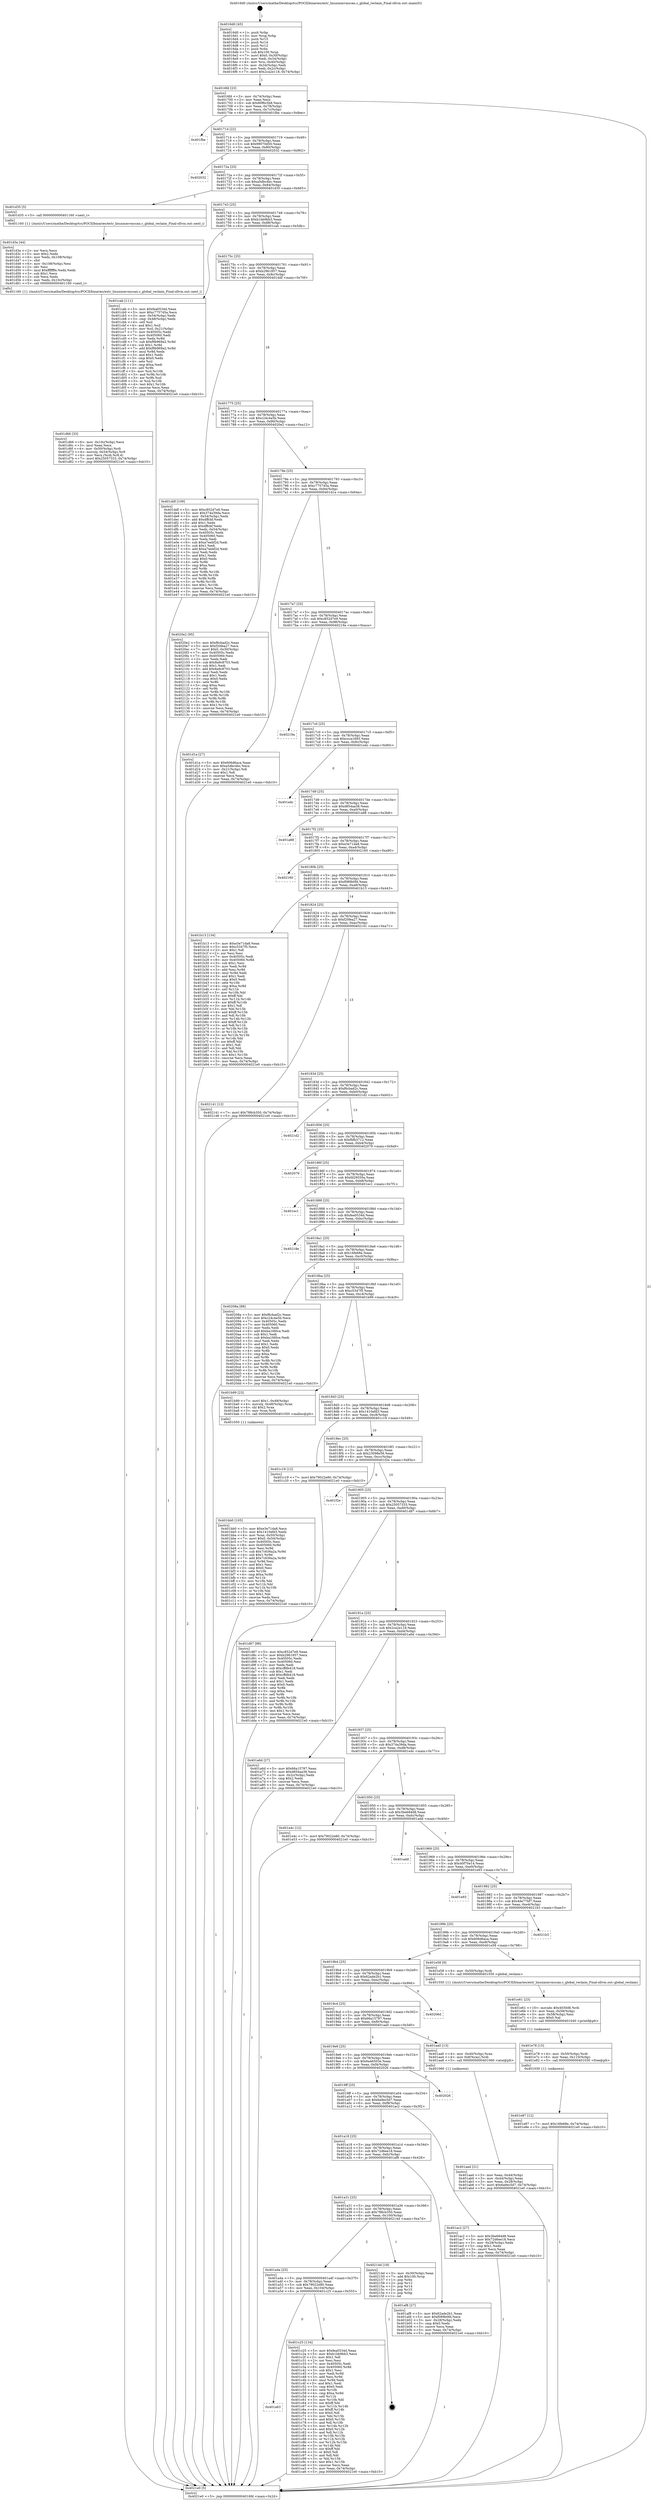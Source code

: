 digraph "0x4016d0" {
  label = "0x4016d0 (/mnt/c/Users/mathe/Desktop/tcc/POCII/binaries/extr_linuxmmvmscan.c_global_reclaim_Final-ollvm.out::main(0))"
  labelloc = "t"
  node[shape=record]

  Entry [label="",width=0.3,height=0.3,shape=circle,fillcolor=black,style=filled]
  "0x4016fd" [label="{
     0x4016fd [23]\l
     | [instrs]\l
     &nbsp;&nbsp;0x4016fd \<+3\>: mov -0x74(%rbp),%eax\l
     &nbsp;&nbsp;0x401700 \<+2\>: mov %eax,%ecx\l
     &nbsp;&nbsp;0x401702 \<+6\>: sub $0x80f6c5b8,%ecx\l
     &nbsp;&nbsp;0x401708 \<+3\>: mov %eax,-0x78(%rbp)\l
     &nbsp;&nbsp;0x40170b \<+3\>: mov %ecx,-0x7c(%rbp)\l
     &nbsp;&nbsp;0x40170e \<+6\>: je 0000000000401fbe \<main+0x8ee\>\l
  }"]
  "0x401fbe" [label="{
     0x401fbe\l
  }", style=dashed]
  "0x401714" [label="{
     0x401714 [22]\l
     | [instrs]\l
     &nbsp;&nbsp;0x401714 \<+5\>: jmp 0000000000401719 \<main+0x49\>\l
     &nbsp;&nbsp;0x401719 \<+3\>: mov -0x78(%rbp),%eax\l
     &nbsp;&nbsp;0x40171c \<+5\>: sub $0x99070d50,%eax\l
     &nbsp;&nbsp;0x401721 \<+3\>: mov %eax,-0x80(%rbp)\l
     &nbsp;&nbsp;0x401724 \<+6\>: je 0000000000402032 \<main+0x962\>\l
  }"]
  Exit [label="",width=0.3,height=0.3,shape=circle,fillcolor=black,style=filled,peripheries=2]
  "0x402032" [label="{
     0x402032\l
  }", style=dashed]
  "0x40172a" [label="{
     0x40172a [25]\l
     | [instrs]\l
     &nbsp;&nbsp;0x40172a \<+5\>: jmp 000000000040172f \<main+0x5f\>\l
     &nbsp;&nbsp;0x40172f \<+3\>: mov -0x78(%rbp),%eax\l
     &nbsp;&nbsp;0x401732 \<+5\>: sub $0xa5dbc4bc,%eax\l
     &nbsp;&nbsp;0x401737 \<+6\>: mov %eax,-0x84(%rbp)\l
     &nbsp;&nbsp;0x40173d \<+6\>: je 0000000000401d35 \<main+0x665\>\l
  }"]
  "0x401e87" [label="{
     0x401e87 [12]\l
     | [instrs]\l
     &nbsp;&nbsp;0x401e87 \<+7\>: movl $0x16fe68e,-0x74(%rbp)\l
     &nbsp;&nbsp;0x401e8e \<+5\>: jmp 00000000004021e0 \<main+0xb10\>\l
  }"]
  "0x401d35" [label="{
     0x401d35 [5]\l
     | [instrs]\l
     &nbsp;&nbsp;0x401d35 \<+5\>: call 0000000000401160 \<next_i\>\l
     | [calls]\l
     &nbsp;&nbsp;0x401160 \{1\} (/mnt/c/Users/mathe/Desktop/tcc/POCII/binaries/extr_linuxmmvmscan.c_global_reclaim_Final-ollvm.out::next_i)\l
  }"]
  "0x401743" [label="{
     0x401743 [25]\l
     | [instrs]\l
     &nbsp;&nbsp;0x401743 \<+5\>: jmp 0000000000401748 \<main+0x78\>\l
     &nbsp;&nbsp;0x401748 \<+3\>: mov -0x78(%rbp),%eax\l
     &nbsp;&nbsp;0x40174b \<+5\>: sub $0xb1bb9bb3,%eax\l
     &nbsp;&nbsp;0x401750 \<+6\>: mov %eax,-0x88(%rbp)\l
     &nbsp;&nbsp;0x401756 \<+6\>: je 0000000000401cab \<main+0x5db\>\l
  }"]
  "0x401e78" [label="{
     0x401e78 [15]\l
     | [instrs]\l
     &nbsp;&nbsp;0x401e78 \<+4\>: mov -0x50(%rbp),%rdi\l
     &nbsp;&nbsp;0x401e7c \<+6\>: mov %eax,-0x110(%rbp)\l
     &nbsp;&nbsp;0x401e82 \<+5\>: call 0000000000401030 \<free@plt\>\l
     | [calls]\l
     &nbsp;&nbsp;0x401030 \{1\} (unknown)\l
  }"]
  "0x401cab" [label="{
     0x401cab [111]\l
     | [instrs]\l
     &nbsp;&nbsp;0x401cab \<+5\>: mov $0xfea0534d,%eax\l
     &nbsp;&nbsp;0x401cb0 \<+5\>: mov $0xc775745a,%ecx\l
     &nbsp;&nbsp;0x401cb5 \<+3\>: mov -0x54(%rbp),%edx\l
     &nbsp;&nbsp;0x401cb8 \<+3\>: cmp -0x48(%rbp),%edx\l
     &nbsp;&nbsp;0x401cbb \<+4\>: setl %sil\l
     &nbsp;&nbsp;0x401cbf \<+4\>: and $0x1,%sil\l
     &nbsp;&nbsp;0x401cc3 \<+4\>: mov %sil,-0x21(%rbp)\l
     &nbsp;&nbsp;0x401cc7 \<+7\>: mov 0x40505c,%edx\l
     &nbsp;&nbsp;0x401cce \<+7\>: mov 0x405060,%edi\l
     &nbsp;&nbsp;0x401cd5 \<+3\>: mov %edx,%r8d\l
     &nbsp;&nbsp;0x401cd8 \<+7\>: sub $0xf9b969a2,%r8d\l
     &nbsp;&nbsp;0x401cdf \<+4\>: sub $0x1,%r8d\l
     &nbsp;&nbsp;0x401ce3 \<+7\>: add $0xf9b969a2,%r8d\l
     &nbsp;&nbsp;0x401cea \<+4\>: imul %r8d,%edx\l
     &nbsp;&nbsp;0x401cee \<+3\>: and $0x1,%edx\l
     &nbsp;&nbsp;0x401cf1 \<+3\>: cmp $0x0,%edx\l
     &nbsp;&nbsp;0x401cf4 \<+4\>: sete %sil\l
     &nbsp;&nbsp;0x401cf8 \<+3\>: cmp $0xa,%edi\l
     &nbsp;&nbsp;0x401cfb \<+4\>: setl %r9b\l
     &nbsp;&nbsp;0x401cff \<+3\>: mov %sil,%r10b\l
     &nbsp;&nbsp;0x401d02 \<+3\>: and %r9b,%r10b\l
     &nbsp;&nbsp;0x401d05 \<+3\>: xor %r9b,%sil\l
     &nbsp;&nbsp;0x401d08 \<+3\>: or %sil,%r10b\l
     &nbsp;&nbsp;0x401d0b \<+4\>: test $0x1,%r10b\l
     &nbsp;&nbsp;0x401d0f \<+3\>: cmovne %ecx,%eax\l
     &nbsp;&nbsp;0x401d12 \<+3\>: mov %eax,-0x74(%rbp)\l
     &nbsp;&nbsp;0x401d15 \<+5\>: jmp 00000000004021e0 \<main+0xb10\>\l
  }"]
  "0x40175c" [label="{
     0x40175c [25]\l
     | [instrs]\l
     &nbsp;&nbsp;0x40175c \<+5\>: jmp 0000000000401761 \<main+0x91\>\l
     &nbsp;&nbsp;0x401761 \<+3\>: mov -0x78(%rbp),%eax\l
     &nbsp;&nbsp;0x401764 \<+5\>: sub $0xb2961857,%eax\l
     &nbsp;&nbsp;0x401769 \<+6\>: mov %eax,-0x8c(%rbp)\l
     &nbsp;&nbsp;0x40176f \<+6\>: je 0000000000401ddf \<main+0x70f\>\l
  }"]
  "0x401e61" [label="{
     0x401e61 [23]\l
     | [instrs]\l
     &nbsp;&nbsp;0x401e61 \<+10\>: movabs $0x4030d6,%rdi\l
     &nbsp;&nbsp;0x401e6b \<+3\>: mov %eax,-0x58(%rbp)\l
     &nbsp;&nbsp;0x401e6e \<+3\>: mov -0x58(%rbp),%esi\l
     &nbsp;&nbsp;0x401e71 \<+2\>: mov $0x0,%al\l
     &nbsp;&nbsp;0x401e73 \<+5\>: call 0000000000401040 \<printf@plt\>\l
     | [calls]\l
     &nbsp;&nbsp;0x401040 \{1\} (unknown)\l
  }"]
  "0x401ddf" [label="{
     0x401ddf [109]\l
     | [instrs]\l
     &nbsp;&nbsp;0x401ddf \<+5\>: mov $0xc852d7e9,%eax\l
     &nbsp;&nbsp;0x401de4 \<+5\>: mov $0x374a39da,%ecx\l
     &nbsp;&nbsp;0x401de9 \<+3\>: mov -0x54(%rbp),%edx\l
     &nbsp;&nbsp;0x401dec \<+6\>: add $0xdffcbf,%edx\l
     &nbsp;&nbsp;0x401df2 \<+3\>: add $0x1,%edx\l
     &nbsp;&nbsp;0x401df5 \<+6\>: sub $0xdffcbf,%edx\l
     &nbsp;&nbsp;0x401dfb \<+3\>: mov %edx,-0x54(%rbp)\l
     &nbsp;&nbsp;0x401dfe \<+7\>: mov 0x40505c,%edx\l
     &nbsp;&nbsp;0x401e05 \<+7\>: mov 0x405060,%esi\l
     &nbsp;&nbsp;0x401e0c \<+2\>: mov %edx,%edi\l
     &nbsp;&nbsp;0x401e0e \<+6\>: sub $0xa7eebf2d,%edi\l
     &nbsp;&nbsp;0x401e14 \<+3\>: sub $0x1,%edi\l
     &nbsp;&nbsp;0x401e17 \<+6\>: add $0xa7eebf2d,%edi\l
     &nbsp;&nbsp;0x401e1d \<+3\>: imul %edi,%edx\l
     &nbsp;&nbsp;0x401e20 \<+3\>: and $0x1,%edx\l
     &nbsp;&nbsp;0x401e23 \<+3\>: cmp $0x0,%edx\l
     &nbsp;&nbsp;0x401e26 \<+4\>: sete %r8b\l
     &nbsp;&nbsp;0x401e2a \<+3\>: cmp $0xa,%esi\l
     &nbsp;&nbsp;0x401e2d \<+4\>: setl %r9b\l
     &nbsp;&nbsp;0x401e31 \<+3\>: mov %r8b,%r10b\l
     &nbsp;&nbsp;0x401e34 \<+3\>: and %r9b,%r10b\l
     &nbsp;&nbsp;0x401e37 \<+3\>: xor %r9b,%r8b\l
     &nbsp;&nbsp;0x401e3a \<+3\>: or %r8b,%r10b\l
     &nbsp;&nbsp;0x401e3d \<+4\>: test $0x1,%r10b\l
     &nbsp;&nbsp;0x401e41 \<+3\>: cmovne %ecx,%eax\l
     &nbsp;&nbsp;0x401e44 \<+3\>: mov %eax,-0x74(%rbp)\l
     &nbsp;&nbsp;0x401e47 \<+5\>: jmp 00000000004021e0 \<main+0xb10\>\l
  }"]
  "0x401775" [label="{
     0x401775 [25]\l
     | [instrs]\l
     &nbsp;&nbsp;0x401775 \<+5\>: jmp 000000000040177a \<main+0xaa\>\l
     &nbsp;&nbsp;0x40177a \<+3\>: mov -0x78(%rbp),%eax\l
     &nbsp;&nbsp;0x40177d \<+5\>: sub $0xc24c4a5b,%eax\l
     &nbsp;&nbsp;0x401782 \<+6\>: mov %eax,-0x90(%rbp)\l
     &nbsp;&nbsp;0x401788 \<+6\>: je 00000000004020e2 \<main+0xa12\>\l
  }"]
  "0x401d66" [label="{
     0x401d66 [33]\l
     | [instrs]\l
     &nbsp;&nbsp;0x401d66 \<+6\>: mov -0x10c(%rbp),%ecx\l
     &nbsp;&nbsp;0x401d6c \<+3\>: imul %eax,%ecx\l
     &nbsp;&nbsp;0x401d6f \<+4\>: mov -0x50(%rbp),%rdi\l
     &nbsp;&nbsp;0x401d73 \<+4\>: movslq -0x54(%rbp),%r8\l
     &nbsp;&nbsp;0x401d77 \<+4\>: mov %ecx,(%rdi,%r8,4)\l
     &nbsp;&nbsp;0x401d7b \<+7\>: movl $0x25057333,-0x74(%rbp)\l
     &nbsp;&nbsp;0x401d82 \<+5\>: jmp 00000000004021e0 \<main+0xb10\>\l
  }"]
  "0x4020e2" [label="{
     0x4020e2 [95]\l
     | [instrs]\l
     &nbsp;&nbsp;0x4020e2 \<+5\>: mov $0xf6cbad2c,%eax\l
     &nbsp;&nbsp;0x4020e7 \<+5\>: mov $0xf20fea27,%ecx\l
     &nbsp;&nbsp;0x4020ec \<+7\>: movl $0x0,-0x30(%rbp)\l
     &nbsp;&nbsp;0x4020f3 \<+7\>: mov 0x40505c,%edx\l
     &nbsp;&nbsp;0x4020fa \<+7\>: mov 0x405060,%esi\l
     &nbsp;&nbsp;0x402101 \<+2\>: mov %edx,%edi\l
     &nbsp;&nbsp;0x402103 \<+6\>: sub $0x8a9c8703,%edi\l
     &nbsp;&nbsp;0x402109 \<+3\>: sub $0x1,%edi\l
     &nbsp;&nbsp;0x40210c \<+6\>: add $0x8a9c8703,%edi\l
     &nbsp;&nbsp;0x402112 \<+3\>: imul %edi,%edx\l
     &nbsp;&nbsp;0x402115 \<+3\>: and $0x1,%edx\l
     &nbsp;&nbsp;0x402118 \<+3\>: cmp $0x0,%edx\l
     &nbsp;&nbsp;0x40211b \<+4\>: sete %r8b\l
     &nbsp;&nbsp;0x40211f \<+3\>: cmp $0xa,%esi\l
     &nbsp;&nbsp;0x402122 \<+4\>: setl %r9b\l
     &nbsp;&nbsp;0x402126 \<+3\>: mov %r8b,%r10b\l
     &nbsp;&nbsp;0x402129 \<+3\>: and %r9b,%r10b\l
     &nbsp;&nbsp;0x40212c \<+3\>: xor %r9b,%r8b\l
     &nbsp;&nbsp;0x40212f \<+3\>: or %r8b,%r10b\l
     &nbsp;&nbsp;0x402132 \<+4\>: test $0x1,%r10b\l
     &nbsp;&nbsp;0x402136 \<+3\>: cmovne %ecx,%eax\l
     &nbsp;&nbsp;0x402139 \<+3\>: mov %eax,-0x74(%rbp)\l
     &nbsp;&nbsp;0x40213c \<+5\>: jmp 00000000004021e0 \<main+0xb10\>\l
  }"]
  "0x40178e" [label="{
     0x40178e [25]\l
     | [instrs]\l
     &nbsp;&nbsp;0x40178e \<+5\>: jmp 0000000000401793 \<main+0xc3\>\l
     &nbsp;&nbsp;0x401793 \<+3\>: mov -0x78(%rbp),%eax\l
     &nbsp;&nbsp;0x401796 \<+5\>: sub $0xc775745a,%eax\l
     &nbsp;&nbsp;0x40179b \<+6\>: mov %eax,-0x94(%rbp)\l
     &nbsp;&nbsp;0x4017a1 \<+6\>: je 0000000000401d1a \<main+0x64a\>\l
  }"]
  "0x401d3a" [label="{
     0x401d3a [44]\l
     | [instrs]\l
     &nbsp;&nbsp;0x401d3a \<+2\>: xor %ecx,%ecx\l
     &nbsp;&nbsp;0x401d3c \<+5\>: mov $0x2,%edx\l
     &nbsp;&nbsp;0x401d41 \<+6\>: mov %edx,-0x108(%rbp)\l
     &nbsp;&nbsp;0x401d47 \<+1\>: cltd\l
     &nbsp;&nbsp;0x401d48 \<+6\>: mov -0x108(%rbp),%esi\l
     &nbsp;&nbsp;0x401d4e \<+2\>: idiv %esi\l
     &nbsp;&nbsp;0x401d50 \<+6\>: imul $0xfffffffe,%edx,%edx\l
     &nbsp;&nbsp;0x401d56 \<+3\>: sub $0x1,%ecx\l
     &nbsp;&nbsp;0x401d59 \<+2\>: sub %ecx,%edx\l
     &nbsp;&nbsp;0x401d5b \<+6\>: mov %edx,-0x10c(%rbp)\l
     &nbsp;&nbsp;0x401d61 \<+5\>: call 0000000000401160 \<next_i\>\l
     | [calls]\l
     &nbsp;&nbsp;0x401160 \{1\} (/mnt/c/Users/mathe/Desktop/tcc/POCII/binaries/extr_linuxmmvmscan.c_global_reclaim_Final-ollvm.out::next_i)\l
  }"]
  "0x401d1a" [label="{
     0x401d1a [27]\l
     | [instrs]\l
     &nbsp;&nbsp;0x401d1a \<+5\>: mov $0x606d6aca,%eax\l
     &nbsp;&nbsp;0x401d1f \<+5\>: mov $0xa5dbc4bc,%ecx\l
     &nbsp;&nbsp;0x401d24 \<+3\>: mov -0x21(%rbp),%dl\l
     &nbsp;&nbsp;0x401d27 \<+3\>: test $0x1,%dl\l
     &nbsp;&nbsp;0x401d2a \<+3\>: cmovne %ecx,%eax\l
     &nbsp;&nbsp;0x401d2d \<+3\>: mov %eax,-0x74(%rbp)\l
     &nbsp;&nbsp;0x401d30 \<+5\>: jmp 00000000004021e0 \<main+0xb10\>\l
  }"]
  "0x4017a7" [label="{
     0x4017a7 [25]\l
     | [instrs]\l
     &nbsp;&nbsp;0x4017a7 \<+5\>: jmp 00000000004017ac \<main+0xdc\>\l
     &nbsp;&nbsp;0x4017ac \<+3\>: mov -0x78(%rbp),%eax\l
     &nbsp;&nbsp;0x4017af \<+5\>: sub $0xc852d7e9,%eax\l
     &nbsp;&nbsp;0x4017b4 \<+6\>: mov %eax,-0x98(%rbp)\l
     &nbsp;&nbsp;0x4017ba \<+6\>: je 000000000040219a \<main+0xaca\>\l
  }"]
  "0x401a63" [label="{
     0x401a63\l
  }", style=dashed]
  "0x40219a" [label="{
     0x40219a\l
  }", style=dashed]
  "0x4017c0" [label="{
     0x4017c0 [25]\l
     | [instrs]\l
     &nbsp;&nbsp;0x4017c0 \<+5\>: jmp 00000000004017c5 \<main+0xf5\>\l
     &nbsp;&nbsp;0x4017c5 \<+3\>: mov -0x78(%rbp),%eax\l
     &nbsp;&nbsp;0x4017c8 \<+5\>: sub $0xccca1693,%eax\l
     &nbsp;&nbsp;0x4017cd \<+6\>: mov %eax,-0x9c(%rbp)\l
     &nbsp;&nbsp;0x4017d3 \<+6\>: je 0000000000401edc \<main+0x80c\>\l
  }"]
  "0x401c25" [label="{
     0x401c25 [134]\l
     | [instrs]\l
     &nbsp;&nbsp;0x401c25 \<+5\>: mov $0xfea0534d,%eax\l
     &nbsp;&nbsp;0x401c2a \<+5\>: mov $0xb1bb9bb3,%ecx\l
     &nbsp;&nbsp;0x401c2f \<+2\>: mov $0x1,%dl\l
     &nbsp;&nbsp;0x401c31 \<+2\>: xor %esi,%esi\l
     &nbsp;&nbsp;0x401c33 \<+7\>: mov 0x40505c,%edi\l
     &nbsp;&nbsp;0x401c3a \<+8\>: mov 0x405060,%r8d\l
     &nbsp;&nbsp;0x401c42 \<+3\>: sub $0x1,%esi\l
     &nbsp;&nbsp;0x401c45 \<+3\>: mov %edi,%r9d\l
     &nbsp;&nbsp;0x401c48 \<+3\>: add %esi,%r9d\l
     &nbsp;&nbsp;0x401c4b \<+4\>: imul %r9d,%edi\l
     &nbsp;&nbsp;0x401c4f \<+3\>: and $0x1,%edi\l
     &nbsp;&nbsp;0x401c52 \<+3\>: cmp $0x0,%edi\l
     &nbsp;&nbsp;0x401c55 \<+4\>: sete %r10b\l
     &nbsp;&nbsp;0x401c59 \<+4\>: cmp $0xa,%r8d\l
     &nbsp;&nbsp;0x401c5d \<+4\>: setl %r11b\l
     &nbsp;&nbsp;0x401c61 \<+3\>: mov %r10b,%bl\l
     &nbsp;&nbsp;0x401c64 \<+3\>: xor $0xff,%bl\l
     &nbsp;&nbsp;0x401c67 \<+3\>: mov %r11b,%r14b\l
     &nbsp;&nbsp;0x401c6a \<+4\>: xor $0xff,%r14b\l
     &nbsp;&nbsp;0x401c6e \<+3\>: xor $0x0,%dl\l
     &nbsp;&nbsp;0x401c71 \<+3\>: mov %bl,%r15b\l
     &nbsp;&nbsp;0x401c74 \<+4\>: and $0x0,%r15b\l
     &nbsp;&nbsp;0x401c78 \<+3\>: and %dl,%r10b\l
     &nbsp;&nbsp;0x401c7b \<+3\>: mov %r14b,%r12b\l
     &nbsp;&nbsp;0x401c7e \<+4\>: and $0x0,%r12b\l
     &nbsp;&nbsp;0x401c82 \<+3\>: and %dl,%r11b\l
     &nbsp;&nbsp;0x401c85 \<+3\>: or %r10b,%r15b\l
     &nbsp;&nbsp;0x401c88 \<+3\>: or %r11b,%r12b\l
     &nbsp;&nbsp;0x401c8b \<+3\>: xor %r12b,%r15b\l
     &nbsp;&nbsp;0x401c8e \<+3\>: or %r14b,%bl\l
     &nbsp;&nbsp;0x401c91 \<+3\>: xor $0xff,%bl\l
     &nbsp;&nbsp;0x401c94 \<+3\>: or $0x0,%dl\l
     &nbsp;&nbsp;0x401c97 \<+2\>: and %dl,%bl\l
     &nbsp;&nbsp;0x401c99 \<+3\>: or %bl,%r15b\l
     &nbsp;&nbsp;0x401c9c \<+4\>: test $0x1,%r15b\l
     &nbsp;&nbsp;0x401ca0 \<+3\>: cmovne %ecx,%eax\l
     &nbsp;&nbsp;0x401ca3 \<+3\>: mov %eax,-0x74(%rbp)\l
     &nbsp;&nbsp;0x401ca6 \<+5\>: jmp 00000000004021e0 \<main+0xb10\>\l
  }"]
  "0x401edc" [label="{
     0x401edc\l
  }", style=dashed]
  "0x4017d9" [label="{
     0x4017d9 [25]\l
     | [instrs]\l
     &nbsp;&nbsp;0x4017d9 \<+5\>: jmp 00000000004017de \<main+0x10e\>\l
     &nbsp;&nbsp;0x4017de \<+3\>: mov -0x78(%rbp),%eax\l
     &nbsp;&nbsp;0x4017e1 \<+5\>: sub $0xd854aa38,%eax\l
     &nbsp;&nbsp;0x4017e6 \<+6\>: mov %eax,-0xa0(%rbp)\l
     &nbsp;&nbsp;0x4017ec \<+6\>: je 0000000000401a88 \<main+0x3b8\>\l
  }"]
  "0x401a4a" [label="{
     0x401a4a [25]\l
     | [instrs]\l
     &nbsp;&nbsp;0x401a4a \<+5\>: jmp 0000000000401a4f \<main+0x37f\>\l
     &nbsp;&nbsp;0x401a4f \<+3\>: mov -0x78(%rbp),%eax\l
     &nbsp;&nbsp;0x401a52 \<+5\>: sub $0x79022e80,%eax\l
     &nbsp;&nbsp;0x401a57 \<+6\>: mov %eax,-0x104(%rbp)\l
     &nbsp;&nbsp;0x401a5d \<+6\>: je 0000000000401c25 \<main+0x555\>\l
  }"]
  "0x401a88" [label="{
     0x401a88\l
  }", style=dashed]
  "0x4017f2" [label="{
     0x4017f2 [25]\l
     | [instrs]\l
     &nbsp;&nbsp;0x4017f2 \<+5\>: jmp 00000000004017f7 \<main+0x127\>\l
     &nbsp;&nbsp;0x4017f7 \<+3\>: mov -0x78(%rbp),%eax\l
     &nbsp;&nbsp;0x4017fa \<+5\>: sub $0xe3e71da8,%eax\l
     &nbsp;&nbsp;0x4017ff \<+6\>: mov %eax,-0xa4(%rbp)\l
     &nbsp;&nbsp;0x401805 \<+6\>: je 0000000000402160 \<main+0xa90\>\l
  }"]
  "0x40214d" [label="{
     0x40214d [19]\l
     | [instrs]\l
     &nbsp;&nbsp;0x40214d \<+3\>: mov -0x30(%rbp),%eax\l
     &nbsp;&nbsp;0x402150 \<+7\>: add $0x100,%rsp\l
     &nbsp;&nbsp;0x402157 \<+1\>: pop %rbx\l
     &nbsp;&nbsp;0x402158 \<+2\>: pop %r12\l
     &nbsp;&nbsp;0x40215a \<+2\>: pop %r14\l
     &nbsp;&nbsp;0x40215c \<+2\>: pop %r15\l
     &nbsp;&nbsp;0x40215e \<+1\>: pop %rbp\l
     &nbsp;&nbsp;0x40215f \<+1\>: ret\l
  }"]
  "0x402160" [label="{
     0x402160\l
  }", style=dashed]
  "0x40180b" [label="{
     0x40180b [25]\l
     | [instrs]\l
     &nbsp;&nbsp;0x40180b \<+5\>: jmp 0000000000401810 \<main+0x140\>\l
     &nbsp;&nbsp;0x401810 \<+3\>: mov -0x78(%rbp),%eax\l
     &nbsp;&nbsp;0x401813 \<+5\>: sub $0xf089b0fd,%eax\l
     &nbsp;&nbsp;0x401818 \<+6\>: mov %eax,-0xa8(%rbp)\l
     &nbsp;&nbsp;0x40181e \<+6\>: je 0000000000401b13 \<main+0x443\>\l
  }"]
  "0x401bb0" [label="{
     0x401bb0 [105]\l
     | [instrs]\l
     &nbsp;&nbsp;0x401bb0 \<+5\>: mov $0xe3e71da8,%ecx\l
     &nbsp;&nbsp;0x401bb5 \<+5\>: mov $0x1410efd3,%edx\l
     &nbsp;&nbsp;0x401bba \<+4\>: mov %rax,-0x50(%rbp)\l
     &nbsp;&nbsp;0x401bbe \<+7\>: movl $0x0,-0x54(%rbp)\l
     &nbsp;&nbsp;0x401bc5 \<+7\>: mov 0x40505c,%esi\l
     &nbsp;&nbsp;0x401bcc \<+8\>: mov 0x405060,%r8d\l
     &nbsp;&nbsp;0x401bd4 \<+3\>: mov %esi,%r9d\l
     &nbsp;&nbsp;0x401bd7 \<+7\>: sub $0x7c636a2a,%r9d\l
     &nbsp;&nbsp;0x401bde \<+4\>: sub $0x1,%r9d\l
     &nbsp;&nbsp;0x401be2 \<+7\>: add $0x7c636a2a,%r9d\l
     &nbsp;&nbsp;0x401be9 \<+4\>: imul %r9d,%esi\l
     &nbsp;&nbsp;0x401bed \<+3\>: and $0x1,%esi\l
     &nbsp;&nbsp;0x401bf0 \<+3\>: cmp $0x0,%esi\l
     &nbsp;&nbsp;0x401bf3 \<+4\>: sete %r10b\l
     &nbsp;&nbsp;0x401bf7 \<+4\>: cmp $0xa,%r8d\l
     &nbsp;&nbsp;0x401bfb \<+4\>: setl %r11b\l
     &nbsp;&nbsp;0x401bff \<+3\>: mov %r10b,%bl\l
     &nbsp;&nbsp;0x401c02 \<+3\>: and %r11b,%bl\l
     &nbsp;&nbsp;0x401c05 \<+3\>: xor %r11b,%r10b\l
     &nbsp;&nbsp;0x401c08 \<+3\>: or %r10b,%bl\l
     &nbsp;&nbsp;0x401c0b \<+3\>: test $0x1,%bl\l
     &nbsp;&nbsp;0x401c0e \<+3\>: cmovne %edx,%ecx\l
     &nbsp;&nbsp;0x401c11 \<+3\>: mov %ecx,-0x74(%rbp)\l
     &nbsp;&nbsp;0x401c14 \<+5\>: jmp 00000000004021e0 \<main+0xb10\>\l
  }"]
  "0x401b13" [label="{
     0x401b13 [134]\l
     | [instrs]\l
     &nbsp;&nbsp;0x401b13 \<+5\>: mov $0xe3e71da8,%eax\l
     &nbsp;&nbsp;0x401b18 \<+5\>: mov $0xc5347f5,%ecx\l
     &nbsp;&nbsp;0x401b1d \<+2\>: mov $0x1,%dl\l
     &nbsp;&nbsp;0x401b1f \<+2\>: xor %esi,%esi\l
     &nbsp;&nbsp;0x401b21 \<+7\>: mov 0x40505c,%edi\l
     &nbsp;&nbsp;0x401b28 \<+8\>: mov 0x405060,%r8d\l
     &nbsp;&nbsp;0x401b30 \<+3\>: sub $0x1,%esi\l
     &nbsp;&nbsp;0x401b33 \<+3\>: mov %edi,%r9d\l
     &nbsp;&nbsp;0x401b36 \<+3\>: add %esi,%r9d\l
     &nbsp;&nbsp;0x401b39 \<+4\>: imul %r9d,%edi\l
     &nbsp;&nbsp;0x401b3d \<+3\>: and $0x1,%edi\l
     &nbsp;&nbsp;0x401b40 \<+3\>: cmp $0x0,%edi\l
     &nbsp;&nbsp;0x401b43 \<+4\>: sete %r10b\l
     &nbsp;&nbsp;0x401b47 \<+4\>: cmp $0xa,%r8d\l
     &nbsp;&nbsp;0x401b4b \<+4\>: setl %r11b\l
     &nbsp;&nbsp;0x401b4f \<+3\>: mov %r10b,%bl\l
     &nbsp;&nbsp;0x401b52 \<+3\>: xor $0xff,%bl\l
     &nbsp;&nbsp;0x401b55 \<+3\>: mov %r11b,%r14b\l
     &nbsp;&nbsp;0x401b58 \<+4\>: xor $0xff,%r14b\l
     &nbsp;&nbsp;0x401b5c \<+3\>: xor $0x1,%dl\l
     &nbsp;&nbsp;0x401b5f \<+3\>: mov %bl,%r15b\l
     &nbsp;&nbsp;0x401b62 \<+4\>: and $0xff,%r15b\l
     &nbsp;&nbsp;0x401b66 \<+3\>: and %dl,%r10b\l
     &nbsp;&nbsp;0x401b69 \<+3\>: mov %r14b,%r12b\l
     &nbsp;&nbsp;0x401b6c \<+4\>: and $0xff,%r12b\l
     &nbsp;&nbsp;0x401b70 \<+3\>: and %dl,%r11b\l
     &nbsp;&nbsp;0x401b73 \<+3\>: or %r10b,%r15b\l
     &nbsp;&nbsp;0x401b76 \<+3\>: or %r11b,%r12b\l
     &nbsp;&nbsp;0x401b79 \<+3\>: xor %r12b,%r15b\l
     &nbsp;&nbsp;0x401b7c \<+3\>: or %r14b,%bl\l
     &nbsp;&nbsp;0x401b7f \<+3\>: xor $0xff,%bl\l
     &nbsp;&nbsp;0x401b82 \<+3\>: or $0x1,%dl\l
     &nbsp;&nbsp;0x401b85 \<+2\>: and %dl,%bl\l
     &nbsp;&nbsp;0x401b87 \<+3\>: or %bl,%r15b\l
     &nbsp;&nbsp;0x401b8a \<+4\>: test $0x1,%r15b\l
     &nbsp;&nbsp;0x401b8e \<+3\>: cmovne %ecx,%eax\l
     &nbsp;&nbsp;0x401b91 \<+3\>: mov %eax,-0x74(%rbp)\l
     &nbsp;&nbsp;0x401b94 \<+5\>: jmp 00000000004021e0 \<main+0xb10\>\l
  }"]
  "0x401824" [label="{
     0x401824 [25]\l
     | [instrs]\l
     &nbsp;&nbsp;0x401824 \<+5\>: jmp 0000000000401829 \<main+0x159\>\l
     &nbsp;&nbsp;0x401829 \<+3\>: mov -0x78(%rbp),%eax\l
     &nbsp;&nbsp;0x40182c \<+5\>: sub $0xf20fea27,%eax\l
     &nbsp;&nbsp;0x401831 \<+6\>: mov %eax,-0xac(%rbp)\l
     &nbsp;&nbsp;0x401837 \<+6\>: je 0000000000402141 \<main+0xa71\>\l
  }"]
  "0x401a31" [label="{
     0x401a31 [25]\l
     | [instrs]\l
     &nbsp;&nbsp;0x401a31 \<+5\>: jmp 0000000000401a36 \<main+0x366\>\l
     &nbsp;&nbsp;0x401a36 \<+3\>: mov -0x78(%rbp),%eax\l
     &nbsp;&nbsp;0x401a39 \<+5\>: sub $0x788cb350,%eax\l
     &nbsp;&nbsp;0x401a3e \<+6\>: mov %eax,-0x100(%rbp)\l
     &nbsp;&nbsp;0x401a44 \<+6\>: je 000000000040214d \<main+0xa7d\>\l
  }"]
  "0x402141" [label="{
     0x402141 [12]\l
     | [instrs]\l
     &nbsp;&nbsp;0x402141 \<+7\>: movl $0x788cb350,-0x74(%rbp)\l
     &nbsp;&nbsp;0x402148 \<+5\>: jmp 00000000004021e0 \<main+0xb10\>\l
  }"]
  "0x40183d" [label="{
     0x40183d [25]\l
     | [instrs]\l
     &nbsp;&nbsp;0x40183d \<+5\>: jmp 0000000000401842 \<main+0x172\>\l
     &nbsp;&nbsp;0x401842 \<+3\>: mov -0x78(%rbp),%eax\l
     &nbsp;&nbsp;0x401845 \<+5\>: sub $0xf6cbad2c,%eax\l
     &nbsp;&nbsp;0x40184a \<+6\>: mov %eax,-0xb0(%rbp)\l
     &nbsp;&nbsp;0x401850 \<+6\>: je 00000000004021d2 \<main+0xb02\>\l
  }"]
  "0x401af8" [label="{
     0x401af8 [27]\l
     | [instrs]\l
     &nbsp;&nbsp;0x401af8 \<+5\>: mov $0x62ade2b1,%eax\l
     &nbsp;&nbsp;0x401afd \<+5\>: mov $0xf089b0fd,%ecx\l
     &nbsp;&nbsp;0x401b02 \<+3\>: mov -0x28(%rbp),%edx\l
     &nbsp;&nbsp;0x401b05 \<+3\>: cmp $0x0,%edx\l
     &nbsp;&nbsp;0x401b08 \<+3\>: cmove %ecx,%eax\l
     &nbsp;&nbsp;0x401b0b \<+3\>: mov %eax,-0x74(%rbp)\l
     &nbsp;&nbsp;0x401b0e \<+5\>: jmp 00000000004021e0 \<main+0xb10\>\l
  }"]
  "0x4021d2" [label="{
     0x4021d2\l
  }", style=dashed]
  "0x401856" [label="{
     0x401856 [25]\l
     | [instrs]\l
     &nbsp;&nbsp;0x401856 \<+5\>: jmp 000000000040185b \<main+0x18b\>\l
     &nbsp;&nbsp;0x40185b \<+3\>: mov -0x78(%rbp),%eax\l
     &nbsp;&nbsp;0x40185e \<+5\>: sub $0xfbfb3712,%eax\l
     &nbsp;&nbsp;0x401863 \<+6\>: mov %eax,-0xb4(%rbp)\l
     &nbsp;&nbsp;0x401869 \<+6\>: je 0000000000402079 \<main+0x9a9\>\l
  }"]
  "0x401a18" [label="{
     0x401a18 [25]\l
     | [instrs]\l
     &nbsp;&nbsp;0x401a18 \<+5\>: jmp 0000000000401a1d \<main+0x34d\>\l
     &nbsp;&nbsp;0x401a1d \<+3\>: mov -0x78(%rbp),%eax\l
     &nbsp;&nbsp;0x401a20 \<+5\>: sub $0x72d6ee18,%eax\l
     &nbsp;&nbsp;0x401a25 \<+6\>: mov %eax,-0xfc(%rbp)\l
     &nbsp;&nbsp;0x401a2b \<+6\>: je 0000000000401af8 \<main+0x428\>\l
  }"]
  "0x402079" [label="{
     0x402079\l
  }", style=dashed]
  "0x40186f" [label="{
     0x40186f [25]\l
     | [instrs]\l
     &nbsp;&nbsp;0x40186f \<+5\>: jmp 0000000000401874 \<main+0x1a4\>\l
     &nbsp;&nbsp;0x401874 \<+3\>: mov -0x78(%rbp),%eax\l
     &nbsp;&nbsp;0x401877 \<+5\>: sub $0xfd29550a,%eax\l
     &nbsp;&nbsp;0x40187c \<+6\>: mov %eax,-0xb8(%rbp)\l
     &nbsp;&nbsp;0x401882 \<+6\>: je 0000000000401ec1 \<main+0x7f1\>\l
  }"]
  "0x401ac2" [label="{
     0x401ac2 [27]\l
     | [instrs]\l
     &nbsp;&nbsp;0x401ac2 \<+5\>: mov $0x3be684d8,%eax\l
     &nbsp;&nbsp;0x401ac7 \<+5\>: mov $0x72d6ee18,%ecx\l
     &nbsp;&nbsp;0x401acc \<+3\>: mov -0x28(%rbp),%edx\l
     &nbsp;&nbsp;0x401acf \<+3\>: cmp $0x1,%edx\l
     &nbsp;&nbsp;0x401ad2 \<+3\>: cmovl %ecx,%eax\l
     &nbsp;&nbsp;0x401ad5 \<+3\>: mov %eax,-0x74(%rbp)\l
     &nbsp;&nbsp;0x401ad8 \<+5\>: jmp 00000000004021e0 \<main+0xb10\>\l
  }"]
  "0x401ec1" [label="{
     0x401ec1\l
  }", style=dashed]
  "0x401888" [label="{
     0x401888 [25]\l
     | [instrs]\l
     &nbsp;&nbsp;0x401888 \<+5\>: jmp 000000000040188d \<main+0x1bd\>\l
     &nbsp;&nbsp;0x40188d \<+3\>: mov -0x78(%rbp),%eax\l
     &nbsp;&nbsp;0x401890 \<+5\>: sub $0xfea0534d,%eax\l
     &nbsp;&nbsp;0x401895 \<+6\>: mov %eax,-0xbc(%rbp)\l
     &nbsp;&nbsp;0x40189b \<+6\>: je 000000000040218e \<main+0xabe\>\l
  }"]
  "0x4019ff" [label="{
     0x4019ff [25]\l
     | [instrs]\l
     &nbsp;&nbsp;0x4019ff \<+5\>: jmp 0000000000401a04 \<main+0x334\>\l
     &nbsp;&nbsp;0x401a04 \<+3\>: mov -0x78(%rbp),%eax\l
     &nbsp;&nbsp;0x401a07 \<+5\>: sub $0x6a9ec5d7,%eax\l
     &nbsp;&nbsp;0x401a0c \<+6\>: mov %eax,-0xf8(%rbp)\l
     &nbsp;&nbsp;0x401a12 \<+6\>: je 0000000000401ac2 \<main+0x3f2\>\l
  }"]
  "0x40218e" [label="{
     0x40218e\l
  }", style=dashed]
  "0x4018a1" [label="{
     0x4018a1 [25]\l
     | [instrs]\l
     &nbsp;&nbsp;0x4018a1 \<+5\>: jmp 00000000004018a6 \<main+0x1d6\>\l
     &nbsp;&nbsp;0x4018a6 \<+3\>: mov -0x78(%rbp),%eax\l
     &nbsp;&nbsp;0x4018a9 \<+5\>: sub $0x16fe68e,%eax\l
     &nbsp;&nbsp;0x4018ae \<+6\>: mov %eax,-0xc0(%rbp)\l
     &nbsp;&nbsp;0x4018b4 \<+6\>: je 000000000040208a \<main+0x9ba\>\l
  }"]
  "0x402026" [label="{
     0x402026\l
  }", style=dashed]
  "0x40208a" [label="{
     0x40208a [88]\l
     | [instrs]\l
     &nbsp;&nbsp;0x40208a \<+5\>: mov $0xf6cbad2c,%eax\l
     &nbsp;&nbsp;0x40208f \<+5\>: mov $0xc24c4a5b,%ecx\l
     &nbsp;&nbsp;0x402094 \<+7\>: mov 0x40505c,%edx\l
     &nbsp;&nbsp;0x40209b \<+7\>: mov 0x405060,%esi\l
     &nbsp;&nbsp;0x4020a2 \<+2\>: mov %edx,%edi\l
     &nbsp;&nbsp;0x4020a4 \<+6\>: add $0xba1fd0ce,%edi\l
     &nbsp;&nbsp;0x4020aa \<+3\>: sub $0x1,%edi\l
     &nbsp;&nbsp;0x4020ad \<+6\>: sub $0xba1fd0ce,%edi\l
     &nbsp;&nbsp;0x4020b3 \<+3\>: imul %edi,%edx\l
     &nbsp;&nbsp;0x4020b6 \<+3\>: and $0x1,%edx\l
     &nbsp;&nbsp;0x4020b9 \<+3\>: cmp $0x0,%edx\l
     &nbsp;&nbsp;0x4020bc \<+4\>: sete %r8b\l
     &nbsp;&nbsp;0x4020c0 \<+3\>: cmp $0xa,%esi\l
     &nbsp;&nbsp;0x4020c3 \<+4\>: setl %r9b\l
     &nbsp;&nbsp;0x4020c7 \<+3\>: mov %r8b,%r10b\l
     &nbsp;&nbsp;0x4020ca \<+3\>: and %r9b,%r10b\l
     &nbsp;&nbsp;0x4020cd \<+3\>: xor %r9b,%r8b\l
     &nbsp;&nbsp;0x4020d0 \<+3\>: or %r8b,%r10b\l
     &nbsp;&nbsp;0x4020d3 \<+4\>: test $0x1,%r10b\l
     &nbsp;&nbsp;0x4020d7 \<+3\>: cmovne %ecx,%eax\l
     &nbsp;&nbsp;0x4020da \<+3\>: mov %eax,-0x74(%rbp)\l
     &nbsp;&nbsp;0x4020dd \<+5\>: jmp 00000000004021e0 \<main+0xb10\>\l
  }"]
  "0x4018ba" [label="{
     0x4018ba [25]\l
     | [instrs]\l
     &nbsp;&nbsp;0x4018ba \<+5\>: jmp 00000000004018bf \<main+0x1ef\>\l
     &nbsp;&nbsp;0x4018bf \<+3\>: mov -0x78(%rbp),%eax\l
     &nbsp;&nbsp;0x4018c2 \<+5\>: sub $0xc5347f5,%eax\l
     &nbsp;&nbsp;0x4018c7 \<+6\>: mov %eax,-0xc4(%rbp)\l
     &nbsp;&nbsp;0x4018cd \<+6\>: je 0000000000401b99 \<main+0x4c9\>\l
  }"]
  "0x401aad" [label="{
     0x401aad [21]\l
     | [instrs]\l
     &nbsp;&nbsp;0x401aad \<+3\>: mov %eax,-0x44(%rbp)\l
     &nbsp;&nbsp;0x401ab0 \<+3\>: mov -0x44(%rbp),%eax\l
     &nbsp;&nbsp;0x401ab3 \<+3\>: mov %eax,-0x28(%rbp)\l
     &nbsp;&nbsp;0x401ab6 \<+7\>: movl $0x6a9ec5d7,-0x74(%rbp)\l
     &nbsp;&nbsp;0x401abd \<+5\>: jmp 00000000004021e0 \<main+0xb10\>\l
  }"]
  "0x401b99" [label="{
     0x401b99 [23]\l
     | [instrs]\l
     &nbsp;&nbsp;0x401b99 \<+7\>: movl $0x1,-0x48(%rbp)\l
     &nbsp;&nbsp;0x401ba0 \<+4\>: movslq -0x48(%rbp),%rax\l
     &nbsp;&nbsp;0x401ba4 \<+4\>: shl $0x2,%rax\l
     &nbsp;&nbsp;0x401ba8 \<+3\>: mov %rax,%rdi\l
     &nbsp;&nbsp;0x401bab \<+5\>: call 0000000000401050 \<malloc@plt\>\l
     | [calls]\l
     &nbsp;&nbsp;0x401050 \{1\} (unknown)\l
  }"]
  "0x4018d3" [label="{
     0x4018d3 [25]\l
     | [instrs]\l
     &nbsp;&nbsp;0x4018d3 \<+5\>: jmp 00000000004018d8 \<main+0x208\>\l
     &nbsp;&nbsp;0x4018d8 \<+3\>: mov -0x78(%rbp),%eax\l
     &nbsp;&nbsp;0x4018db \<+5\>: sub $0x1410efd3,%eax\l
     &nbsp;&nbsp;0x4018e0 \<+6\>: mov %eax,-0xc8(%rbp)\l
     &nbsp;&nbsp;0x4018e6 \<+6\>: je 0000000000401c19 \<main+0x549\>\l
  }"]
  "0x4019e6" [label="{
     0x4019e6 [25]\l
     | [instrs]\l
     &nbsp;&nbsp;0x4019e6 \<+5\>: jmp 00000000004019eb \<main+0x31b\>\l
     &nbsp;&nbsp;0x4019eb \<+3\>: mov -0x78(%rbp),%eax\l
     &nbsp;&nbsp;0x4019ee \<+5\>: sub $0x6a46503e,%eax\l
     &nbsp;&nbsp;0x4019f3 \<+6\>: mov %eax,-0xf4(%rbp)\l
     &nbsp;&nbsp;0x4019f9 \<+6\>: je 0000000000402026 \<main+0x956\>\l
  }"]
  "0x401c19" [label="{
     0x401c19 [12]\l
     | [instrs]\l
     &nbsp;&nbsp;0x401c19 \<+7\>: movl $0x79022e80,-0x74(%rbp)\l
     &nbsp;&nbsp;0x401c20 \<+5\>: jmp 00000000004021e0 \<main+0xb10\>\l
  }"]
  "0x4018ec" [label="{
     0x4018ec [25]\l
     | [instrs]\l
     &nbsp;&nbsp;0x4018ec \<+5\>: jmp 00000000004018f1 \<main+0x221\>\l
     &nbsp;&nbsp;0x4018f1 \<+3\>: mov -0x78(%rbp),%eax\l
     &nbsp;&nbsp;0x4018f4 \<+5\>: sub $0x23098e56,%eax\l
     &nbsp;&nbsp;0x4018f9 \<+6\>: mov %eax,-0xcc(%rbp)\l
     &nbsp;&nbsp;0x4018ff \<+6\>: je 0000000000401f2e \<main+0x85e\>\l
  }"]
  "0x401aa0" [label="{
     0x401aa0 [13]\l
     | [instrs]\l
     &nbsp;&nbsp;0x401aa0 \<+4\>: mov -0x40(%rbp),%rax\l
     &nbsp;&nbsp;0x401aa4 \<+4\>: mov 0x8(%rax),%rdi\l
     &nbsp;&nbsp;0x401aa8 \<+5\>: call 0000000000401060 \<atoi@plt\>\l
     | [calls]\l
     &nbsp;&nbsp;0x401060 \{1\} (unknown)\l
  }"]
  "0x401f2e" [label="{
     0x401f2e\l
  }", style=dashed]
  "0x401905" [label="{
     0x401905 [25]\l
     | [instrs]\l
     &nbsp;&nbsp;0x401905 \<+5\>: jmp 000000000040190a \<main+0x23a\>\l
     &nbsp;&nbsp;0x40190a \<+3\>: mov -0x78(%rbp),%eax\l
     &nbsp;&nbsp;0x40190d \<+5\>: sub $0x25057333,%eax\l
     &nbsp;&nbsp;0x401912 \<+6\>: mov %eax,-0xd0(%rbp)\l
     &nbsp;&nbsp;0x401918 \<+6\>: je 0000000000401d87 \<main+0x6b7\>\l
  }"]
  "0x4019cd" [label="{
     0x4019cd [25]\l
     | [instrs]\l
     &nbsp;&nbsp;0x4019cd \<+5\>: jmp 00000000004019d2 \<main+0x302\>\l
     &nbsp;&nbsp;0x4019d2 \<+3\>: mov -0x78(%rbp),%eax\l
     &nbsp;&nbsp;0x4019d5 \<+5\>: sub $0x66a15787,%eax\l
     &nbsp;&nbsp;0x4019da \<+6\>: mov %eax,-0xf0(%rbp)\l
     &nbsp;&nbsp;0x4019e0 \<+6\>: je 0000000000401aa0 \<main+0x3d0\>\l
  }"]
  "0x401d87" [label="{
     0x401d87 [88]\l
     | [instrs]\l
     &nbsp;&nbsp;0x401d87 \<+5\>: mov $0xc852d7e9,%eax\l
     &nbsp;&nbsp;0x401d8c \<+5\>: mov $0xb2961857,%ecx\l
     &nbsp;&nbsp;0x401d91 \<+7\>: mov 0x40505c,%edx\l
     &nbsp;&nbsp;0x401d98 \<+7\>: mov 0x405060,%esi\l
     &nbsp;&nbsp;0x401d9f \<+2\>: mov %edx,%edi\l
     &nbsp;&nbsp;0x401da1 \<+6\>: sub $0xcffdb418,%edi\l
     &nbsp;&nbsp;0x401da7 \<+3\>: sub $0x1,%edi\l
     &nbsp;&nbsp;0x401daa \<+6\>: add $0xcffdb418,%edi\l
     &nbsp;&nbsp;0x401db0 \<+3\>: imul %edi,%edx\l
     &nbsp;&nbsp;0x401db3 \<+3\>: and $0x1,%edx\l
     &nbsp;&nbsp;0x401db6 \<+3\>: cmp $0x0,%edx\l
     &nbsp;&nbsp;0x401db9 \<+4\>: sete %r8b\l
     &nbsp;&nbsp;0x401dbd \<+3\>: cmp $0xa,%esi\l
     &nbsp;&nbsp;0x401dc0 \<+4\>: setl %r9b\l
     &nbsp;&nbsp;0x401dc4 \<+3\>: mov %r8b,%r10b\l
     &nbsp;&nbsp;0x401dc7 \<+3\>: and %r9b,%r10b\l
     &nbsp;&nbsp;0x401dca \<+3\>: xor %r9b,%r8b\l
     &nbsp;&nbsp;0x401dcd \<+3\>: or %r8b,%r10b\l
     &nbsp;&nbsp;0x401dd0 \<+4\>: test $0x1,%r10b\l
     &nbsp;&nbsp;0x401dd4 \<+3\>: cmovne %ecx,%eax\l
     &nbsp;&nbsp;0x401dd7 \<+3\>: mov %eax,-0x74(%rbp)\l
     &nbsp;&nbsp;0x401dda \<+5\>: jmp 00000000004021e0 \<main+0xb10\>\l
  }"]
  "0x40191e" [label="{
     0x40191e [25]\l
     | [instrs]\l
     &nbsp;&nbsp;0x40191e \<+5\>: jmp 0000000000401923 \<main+0x253\>\l
     &nbsp;&nbsp;0x401923 \<+3\>: mov -0x78(%rbp),%eax\l
     &nbsp;&nbsp;0x401926 \<+5\>: sub $0x2ca2e118,%eax\l
     &nbsp;&nbsp;0x40192b \<+6\>: mov %eax,-0xd4(%rbp)\l
     &nbsp;&nbsp;0x401931 \<+6\>: je 0000000000401a6d \<main+0x39d\>\l
  }"]
  "0x40206d" [label="{
     0x40206d\l
  }", style=dashed]
  "0x401a6d" [label="{
     0x401a6d [27]\l
     | [instrs]\l
     &nbsp;&nbsp;0x401a6d \<+5\>: mov $0x66a15787,%eax\l
     &nbsp;&nbsp;0x401a72 \<+5\>: mov $0xd854aa38,%ecx\l
     &nbsp;&nbsp;0x401a77 \<+3\>: mov -0x2c(%rbp),%edx\l
     &nbsp;&nbsp;0x401a7a \<+3\>: cmp $0x2,%edx\l
     &nbsp;&nbsp;0x401a7d \<+3\>: cmovne %ecx,%eax\l
     &nbsp;&nbsp;0x401a80 \<+3\>: mov %eax,-0x74(%rbp)\l
     &nbsp;&nbsp;0x401a83 \<+5\>: jmp 00000000004021e0 \<main+0xb10\>\l
  }"]
  "0x401937" [label="{
     0x401937 [25]\l
     | [instrs]\l
     &nbsp;&nbsp;0x401937 \<+5\>: jmp 000000000040193c \<main+0x26c\>\l
     &nbsp;&nbsp;0x40193c \<+3\>: mov -0x78(%rbp),%eax\l
     &nbsp;&nbsp;0x40193f \<+5\>: sub $0x374a39da,%eax\l
     &nbsp;&nbsp;0x401944 \<+6\>: mov %eax,-0xd8(%rbp)\l
     &nbsp;&nbsp;0x40194a \<+6\>: je 0000000000401e4c \<main+0x77c\>\l
  }"]
  "0x4021e0" [label="{
     0x4021e0 [5]\l
     | [instrs]\l
     &nbsp;&nbsp;0x4021e0 \<+5\>: jmp 00000000004016fd \<main+0x2d\>\l
  }"]
  "0x4016d0" [label="{
     0x4016d0 [45]\l
     | [instrs]\l
     &nbsp;&nbsp;0x4016d0 \<+1\>: push %rbp\l
     &nbsp;&nbsp;0x4016d1 \<+3\>: mov %rsp,%rbp\l
     &nbsp;&nbsp;0x4016d4 \<+2\>: push %r15\l
     &nbsp;&nbsp;0x4016d6 \<+2\>: push %r14\l
     &nbsp;&nbsp;0x4016d8 \<+2\>: push %r12\l
     &nbsp;&nbsp;0x4016da \<+1\>: push %rbx\l
     &nbsp;&nbsp;0x4016db \<+7\>: sub $0x100,%rsp\l
     &nbsp;&nbsp;0x4016e2 \<+7\>: movl $0x0,-0x30(%rbp)\l
     &nbsp;&nbsp;0x4016e9 \<+3\>: mov %edi,-0x34(%rbp)\l
     &nbsp;&nbsp;0x4016ec \<+4\>: mov %rsi,-0x40(%rbp)\l
     &nbsp;&nbsp;0x4016f0 \<+3\>: mov -0x34(%rbp),%edi\l
     &nbsp;&nbsp;0x4016f3 \<+3\>: mov %edi,-0x2c(%rbp)\l
     &nbsp;&nbsp;0x4016f6 \<+7\>: movl $0x2ca2e118,-0x74(%rbp)\l
  }"]
  "0x4019b4" [label="{
     0x4019b4 [25]\l
     | [instrs]\l
     &nbsp;&nbsp;0x4019b4 \<+5\>: jmp 00000000004019b9 \<main+0x2e9\>\l
     &nbsp;&nbsp;0x4019b9 \<+3\>: mov -0x78(%rbp),%eax\l
     &nbsp;&nbsp;0x4019bc \<+5\>: sub $0x62ade2b1,%eax\l
     &nbsp;&nbsp;0x4019c1 \<+6\>: mov %eax,-0xec(%rbp)\l
     &nbsp;&nbsp;0x4019c7 \<+6\>: je 000000000040206d \<main+0x99d\>\l
  }"]
  "0x401e4c" [label="{
     0x401e4c [12]\l
     | [instrs]\l
     &nbsp;&nbsp;0x401e4c \<+7\>: movl $0x79022e80,-0x74(%rbp)\l
     &nbsp;&nbsp;0x401e53 \<+5\>: jmp 00000000004021e0 \<main+0xb10\>\l
  }"]
  "0x401950" [label="{
     0x401950 [25]\l
     | [instrs]\l
     &nbsp;&nbsp;0x401950 \<+5\>: jmp 0000000000401955 \<main+0x285\>\l
     &nbsp;&nbsp;0x401955 \<+3\>: mov -0x78(%rbp),%eax\l
     &nbsp;&nbsp;0x401958 \<+5\>: sub $0x3be684d8,%eax\l
     &nbsp;&nbsp;0x40195d \<+6\>: mov %eax,-0xdc(%rbp)\l
     &nbsp;&nbsp;0x401963 \<+6\>: je 0000000000401add \<main+0x40d\>\l
  }"]
  "0x401e58" [label="{
     0x401e58 [9]\l
     | [instrs]\l
     &nbsp;&nbsp;0x401e58 \<+4\>: mov -0x50(%rbp),%rdi\l
     &nbsp;&nbsp;0x401e5c \<+5\>: call 0000000000401550 \<global_reclaim\>\l
     | [calls]\l
     &nbsp;&nbsp;0x401550 \{1\} (/mnt/c/Users/mathe/Desktop/tcc/POCII/binaries/extr_linuxmmvmscan.c_global_reclaim_Final-ollvm.out::global_reclaim)\l
  }"]
  "0x401add" [label="{
     0x401add\l
  }", style=dashed]
  "0x401969" [label="{
     0x401969 [25]\l
     | [instrs]\l
     &nbsp;&nbsp;0x401969 \<+5\>: jmp 000000000040196e \<main+0x29e\>\l
     &nbsp;&nbsp;0x40196e \<+3\>: mov -0x78(%rbp),%eax\l
     &nbsp;&nbsp;0x401971 \<+5\>: sub $0x40f70e14,%eax\l
     &nbsp;&nbsp;0x401976 \<+6\>: mov %eax,-0xe0(%rbp)\l
     &nbsp;&nbsp;0x40197c \<+6\>: je 0000000000401e93 \<main+0x7c3\>\l
  }"]
  "0x40199b" [label="{
     0x40199b [25]\l
     | [instrs]\l
     &nbsp;&nbsp;0x40199b \<+5\>: jmp 00000000004019a0 \<main+0x2d0\>\l
     &nbsp;&nbsp;0x4019a0 \<+3\>: mov -0x78(%rbp),%eax\l
     &nbsp;&nbsp;0x4019a3 \<+5\>: sub $0x606d6aca,%eax\l
     &nbsp;&nbsp;0x4019a8 \<+6\>: mov %eax,-0xe8(%rbp)\l
     &nbsp;&nbsp;0x4019ae \<+6\>: je 0000000000401e58 \<main+0x788\>\l
  }"]
  "0x401e93" [label="{
     0x401e93\l
  }", style=dashed]
  "0x401982" [label="{
     0x401982 [25]\l
     | [instrs]\l
     &nbsp;&nbsp;0x401982 \<+5\>: jmp 0000000000401987 \<main+0x2b7\>\l
     &nbsp;&nbsp;0x401987 \<+3\>: mov -0x78(%rbp),%eax\l
     &nbsp;&nbsp;0x40198a \<+5\>: sub $0x4de77bf7,%eax\l
     &nbsp;&nbsp;0x40198f \<+6\>: mov %eax,-0xe4(%rbp)\l
     &nbsp;&nbsp;0x401995 \<+6\>: je 00000000004021b3 \<main+0xae3\>\l
  }"]
  "0x4021b3" [label="{
     0x4021b3\l
  }", style=dashed]
  Entry -> "0x4016d0" [label=" 1"]
  "0x4016fd" -> "0x401fbe" [label=" 0"]
  "0x4016fd" -> "0x401714" [label=" 22"]
  "0x40214d" -> Exit [label=" 1"]
  "0x401714" -> "0x402032" [label=" 0"]
  "0x401714" -> "0x40172a" [label=" 22"]
  "0x402141" -> "0x4021e0" [label=" 1"]
  "0x40172a" -> "0x401d35" [label=" 1"]
  "0x40172a" -> "0x401743" [label=" 21"]
  "0x4020e2" -> "0x4021e0" [label=" 1"]
  "0x401743" -> "0x401cab" [label=" 2"]
  "0x401743" -> "0x40175c" [label=" 19"]
  "0x40208a" -> "0x4021e0" [label=" 1"]
  "0x40175c" -> "0x401ddf" [label=" 1"]
  "0x40175c" -> "0x401775" [label=" 18"]
  "0x401e87" -> "0x4021e0" [label=" 1"]
  "0x401775" -> "0x4020e2" [label=" 1"]
  "0x401775" -> "0x40178e" [label=" 17"]
  "0x401e78" -> "0x401e87" [label=" 1"]
  "0x40178e" -> "0x401d1a" [label=" 2"]
  "0x40178e" -> "0x4017a7" [label=" 15"]
  "0x401e61" -> "0x401e78" [label=" 1"]
  "0x4017a7" -> "0x40219a" [label=" 0"]
  "0x4017a7" -> "0x4017c0" [label=" 15"]
  "0x401e58" -> "0x401e61" [label=" 1"]
  "0x4017c0" -> "0x401edc" [label=" 0"]
  "0x4017c0" -> "0x4017d9" [label=" 15"]
  "0x401e4c" -> "0x4021e0" [label=" 1"]
  "0x4017d9" -> "0x401a88" [label=" 0"]
  "0x4017d9" -> "0x4017f2" [label=" 15"]
  "0x401d87" -> "0x4021e0" [label=" 1"]
  "0x4017f2" -> "0x402160" [label=" 0"]
  "0x4017f2" -> "0x40180b" [label=" 15"]
  "0x401d66" -> "0x4021e0" [label=" 1"]
  "0x40180b" -> "0x401b13" [label=" 1"]
  "0x40180b" -> "0x401824" [label=" 14"]
  "0x401d35" -> "0x401d3a" [label=" 1"]
  "0x401824" -> "0x402141" [label=" 1"]
  "0x401824" -> "0x40183d" [label=" 13"]
  "0x401d1a" -> "0x4021e0" [label=" 2"]
  "0x40183d" -> "0x4021d2" [label=" 0"]
  "0x40183d" -> "0x401856" [label=" 13"]
  "0x401cab" -> "0x4021e0" [label=" 2"]
  "0x401856" -> "0x402079" [label=" 0"]
  "0x401856" -> "0x40186f" [label=" 13"]
  "0x401a4a" -> "0x401a63" [label=" 0"]
  "0x40186f" -> "0x401ec1" [label=" 0"]
  "0x40186f" -> "0x401888" [label=" 13"]
  "0x401a4a" -> "0x401c25" [label=" 2"]
  "0x401888" -> "0x40218e" [label=" 0"]
  "0x401888" -> "0x4018a1" [label=" 13"]
  "0x401a31" -> "0x401a4a" [label=" 2"]
  "0x4018a1" -> "0x40208a" [label=" 1"]
  "0x4018a1" -> "0x4018ba" [label=" 12"]
  "0x401a31" -> "0x40214d" [label=" 1"]
  "0x4018ba" -> "0x401b99" [label=" 1"]
  "0x4018ba" -> "0x4018d3" [label=" 11"]
  "0x401c19" -> "0x4021e0" [label=" 1"]
  "0x4018d3" -> "0x401c19" [label=" 1"]
  "0x4018d3" -> "0x4018ec" [label=" 10"]
  "0x401bb0" -> "0x4021e0" [label=" 1"]
  "0x4018ec" -> "0x401f2e" [label=" 0"]
  "0x4018ec" -> "0x401905" [label=" 10"]
  "0x401b99" -> "0x401bb0" [label=" 1"]
  "0x401905" -> "0x401d87" [label=" 1"]
  "0x401905" -> "0x40191e" [label=" 9"]
  "0x401af8" -> "0x4021e0" [label=" 1"]
  "0x40191e" -> "0x401a6d" [label=" 1"]
  "0x40191e" -> "0x401937" [label=" 8"]
  "0x401a6d" -> "0x4021e0" [label=" 1"]
  "0x4016d0" -> "0x4016fd" [label=" 1"]
  "0x4021e0" -> "0x4016fd" [label=" 21"]
  "0x401a18" -> "0x401a31" [label=" 3"]
  "0x401937" -> "0x401e4c" [label=" 1"]
  "0x401937" -> "0x401950" [label=" 7"]
  "0x401c25" -> "0x4021e0" [label=" 2"]
  "0x401950" -> "0x401add" [label=" 0"]
  "0x401950" -> "0x401969" [label=" 7"]
  "0x401ac2" -> "0x4021e0" [label=" 1"]
  "0x401969" -> "0x401e93" [label=" 0"]
  "0x401969" -> "0x401982" [label=" 7"]
  "0x4019ff" -> "0x401ac2" [label=" 1"]
  "0x401982" -> "0x4021b3" [label=" 0"]
  "0x401982" -> "0x40199b" [label=" 7"]
  "0x4019ff" -> "0x401a18" [label=" 4"]
  "0x40199b" -> "0x401e58" [label=" 1"]
  "0x40199b" -> "0x4019b4" [label=" 6"]
  "0x401a18" -> "0x401af8" [label=" 1"]
  "0x4019b4" -> "0x40206d" [label=" 0"]
  "0x4019b4" -> "0x4019cd" [label=" 6"]
  "0x401b13" -> "0x4021e0" [label=" 1"]
  "0x4019cd" -> "0x401aa0" [label=" 1"]
  "0x4019cd" -> "0x4019e6" [label=" 5"]
  "0x401aa0" -> "0x401aad" [label=" 1"]
  "0x401aad" -> "0x4021e0" [label=" 1"]
  "0x401d3a" -> "0x401d66" [label=" 1"]
  "0x4019e6" -> "0x402026" [label=" 0"]
  "0x4019e6" -> "0x4019ff" [label=" 5"]
  "0x401ddf" -> "0x4021e0" [label=" 1"]
}
